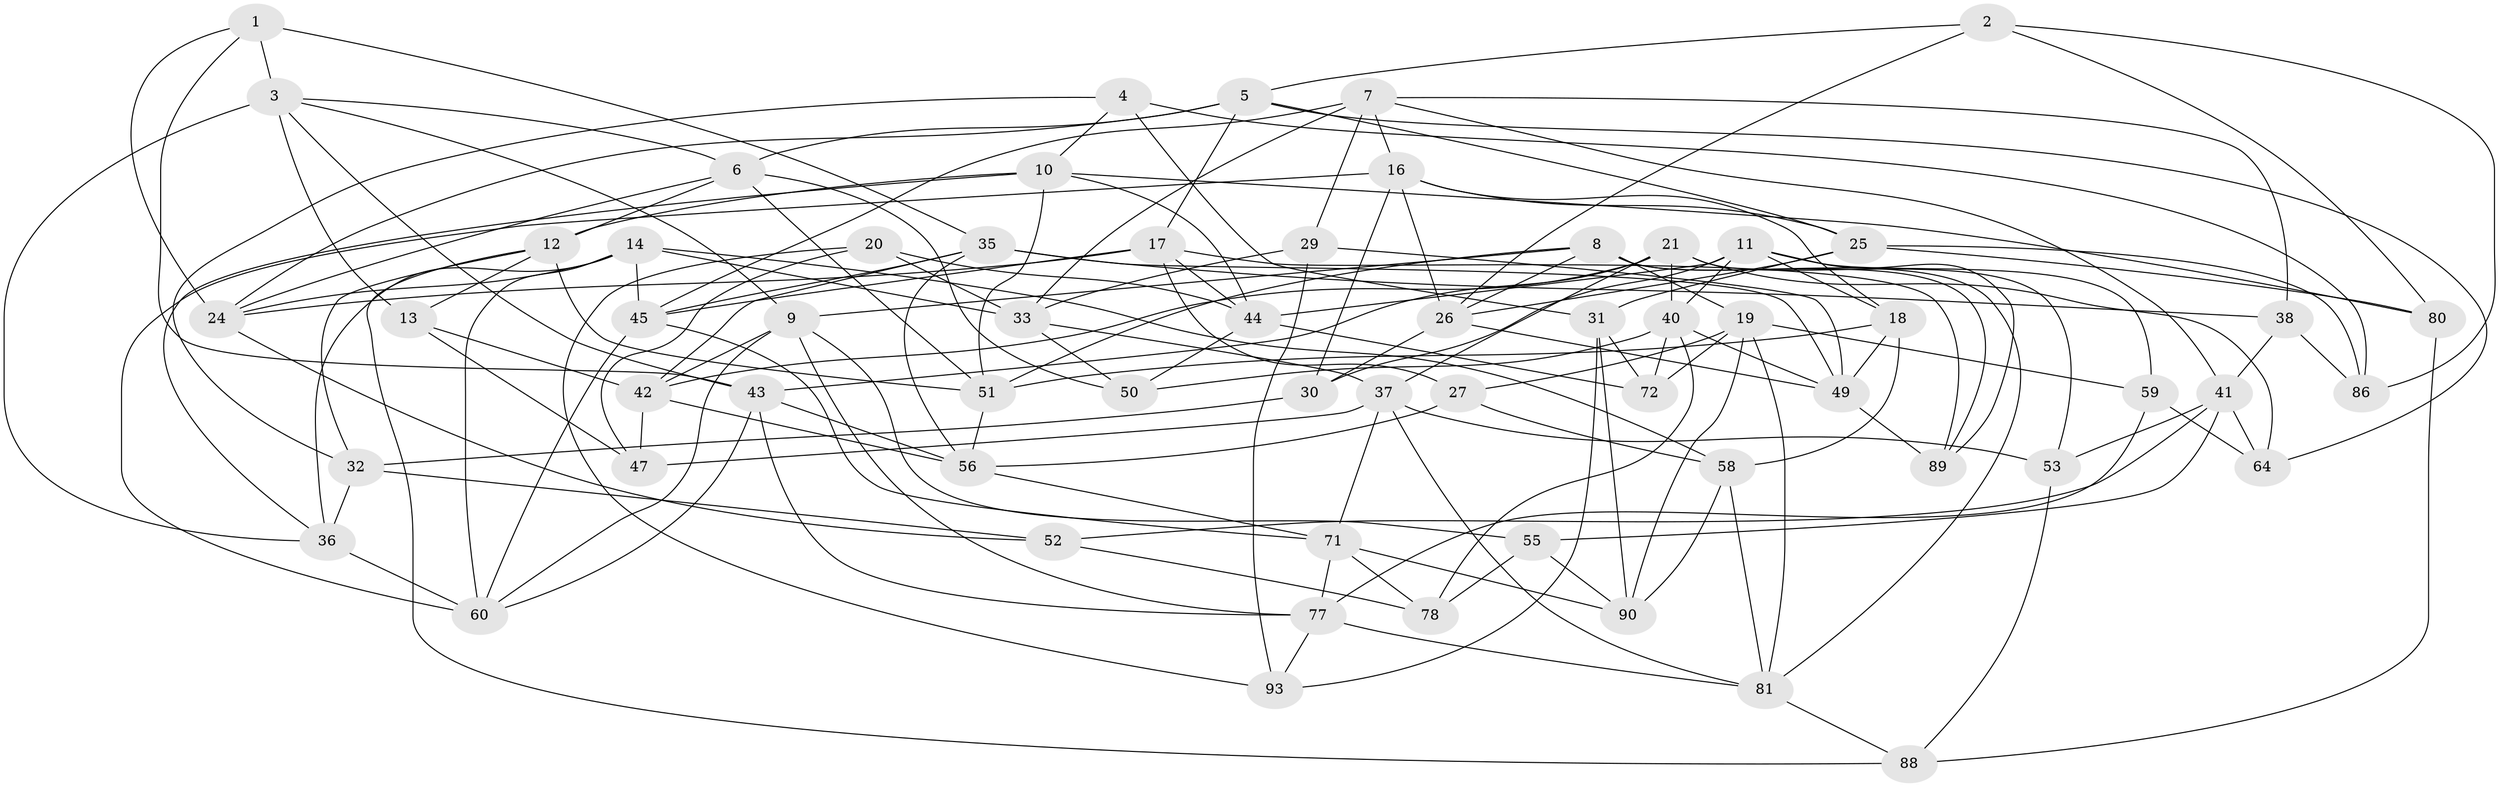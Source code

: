 // Generated by graph-tools (version 1.1) at 2025/24/03/03/25 07:24:30]
// undirected, 62 vertices, 160 edges
graph export_dot {
graph [start="1"]
  node [color=gray90,style=filled];
  1;
  2;
  3 [super="+101"];
  4;
  5 [super="+61"];
  6 [super="+73"];
  7 [super="+94"];
  8 [super="+67"];
  9 [super="+15"];
  10 [super="+23"];
  11 [super="+68"];
  12 [super="+87"];
  13;
  14 [super="+65"];
  16 [super="+100"];
  17 [super="+66"];
  18 [super="+28"];
  19 [super="+22"];
  20;
  21 [super="+39"];
  24 [super="+75"];
  25 [super="+99"];
  26 [super="+34"];
  27;
  29;
  30;
  31 [super="+48"];
  32 [super="+95"];
  33 [super="+92"];
  35 [super="+84"];
  36 [super="+54"];
  37 [super="+63"];
  38;
  40 [super="+70"];
  41 [super="+96"];
  42 [super="+83"];
  43 [super="+74"];
  44 [super="+57"];
  45 [super="+46"];
  47;
  49 [super="+62"];
  50;
  51 [super="+85"];
  52;
  53;
  55;
  56 [super="+98"];
  58 [super="+69"];
  59;
  60 [super="+97"];
  64;
  71 [super="+76"];
  72;
  77 [super="+79"];
  78;
  80;
  81 [super="+82"];
  86;
  88;
  89;
  90 [super="+91"];
  93;
  1 -- 43;
  1 -- 3;
  1 -- 35;
  1 -- 24;
  2 -- 80;
  2 -- 86;
  2 -- 5;
  2 -- 26;
  3 -- 6;
  3 -- 9;
  3 -- 13;
  3 -- 43;
  3 -- 36;
  4 -- 31;
  4 -- 86;
  4 -- 10;
  4 -- 32;
  5 -- 64;
  5 -- 6;
  5 -- 24;
  5 -- 25;
  5 -- 17;
  6 -- 24;
  6 -- 50;
  6 -- 51;
  6 -- 12;
  7 -- 29;
  7 -- 16;
  7 -- 38;
  7 -- 41;
  7 -- 33;
  7 -- 45;
  8 -- 89;
  8 -- 81;
  8 -- 9;
  8 -- 19;
  8 -- 26;
  8 -- 51;
  9 -- 55;
  9 -- 60;
  9 -- 42;
  9 -- 77;
  10 -- 36;
  10 -- 80;
  10 -- 12;
  10 -- 44;
  10 -- 51;
  11 -- 59;
  11 -- 89;
  11 -- 40;
  11 -- 18;
  11 -- 30;
  11 -- 44;
  12 -- 13;
  12 -- 51;
  12 -- 32;
  12 -- 88;
  13 -- 42;
  13 -- 47;
  14 -- 36;
  14 -- 24;
  14 -- 33;
  14 -- 58;
  14 -- 45;
  14 -- 60;
  16 -- 25;
  16 -- 30;
  16 -- 18;
  16 -- 26;
  16 -- 60;
  17 -- 89;
  17 -- 45;
  17 -- 27;
  17 -- 24;
  17 -- 44;
  18 -- 49;
  18 -- 58 [weight=2];
  18 -- 51;
  19 -- 59;
  19 -- 72;
  19 -- 27;
  19 -- 81;
  19 -- 90;
  20 -- 47;
  20 -- 93;
  20 -- 44;
  20 -- 33;
  21 -- 53;
  21 -- 40;
  21 -- 37;
  21 -- 64;
  21 -- 42;
  21 -- 43;
  24 -- 52;
  25 -- 86;
  25 -- 80;
  25 -- 26;
  25 -- 31;
  26 -- 30;
  26 -- 49;
  27 -- 56;
  27 -- 58;
  29 -- 93;
  29 -- 33;
  29 -- 49;
  30 -- 32;
  31 -- 93;
  31 -- 72;
  31 -- 90 [weight=2];
  32 -- 52;
  32 -- 36 [weight=2];
  33 -- 50;
  33 -- 37;
  35 -- 49;
  35 -- 45;
  35 -- 42;
  35 -- 38;
  35 -- 56;
  36 -- 60;
  37 -- 53;
  37 -- 47;
  37 -- 81;
  37 -- 71;
  38 -- 86;
  38 -- 41;
  40 -- 78;
  40 -- 50;
  40 -- 72;
  40 -- 49;
  41 -- 55;
  41 -- 52;
  41 -- 64;
  41 -- 53;
  42 -- 47;
  42 -- 56;
  43 -- 56;
  43 -- 60;
  43 -- 77;
  44 -- 72;
  44 -- 50;
  45 -- 71;
  45 -- 60;
  49 -- 89;
  51 -- 56;
  52 -- 78;
  53 -- 88;
  55 -- 78;
  55 -- 90;
  56 -- 71;
  58 -- 81;
  58 -- 90;
  59 -- 64;
  59 -- 77;
  71 -- 90;
  71 -- 78;
  71 -- 77;
  77 -- 81;
  77 -- 93;
  80 -- 88;
  81 -- 88;
}
